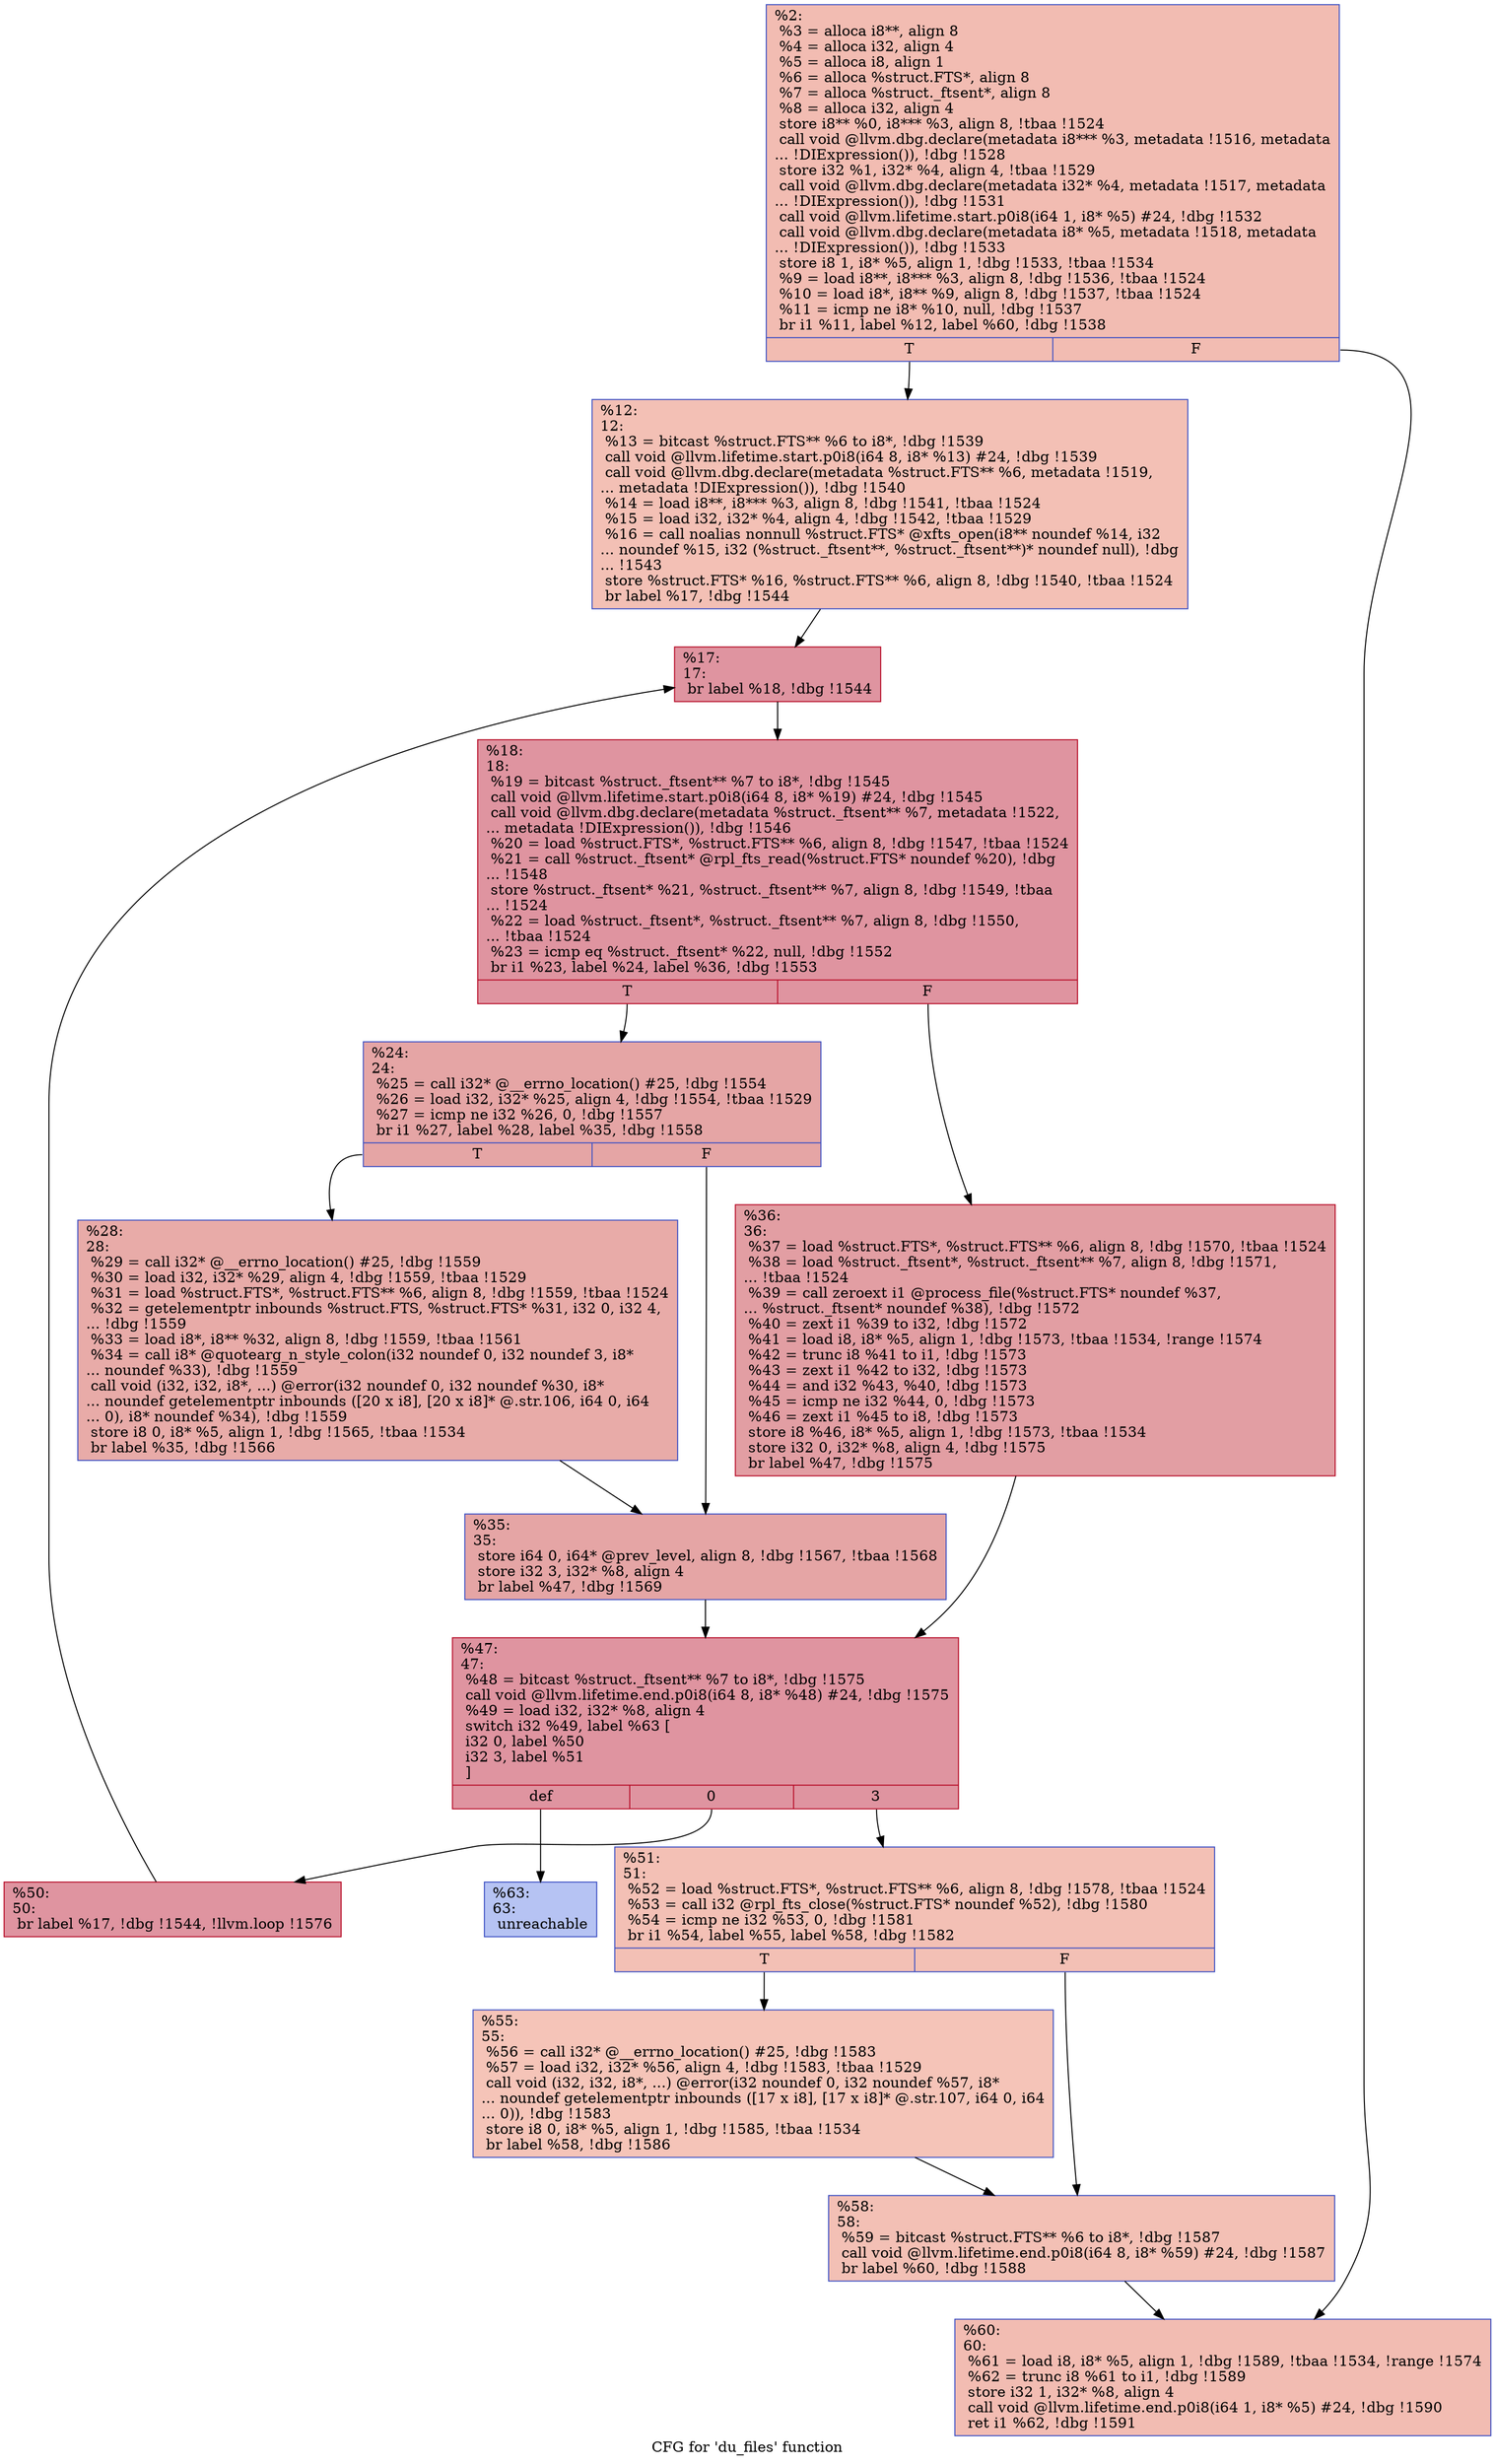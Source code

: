 digraph "CFG for 'du_files' function" {
	label="CFG for 'du_files' function";

	Node0x2333920 [shape=record,color="#3d50c3ff", style=filled, fillcolor="#e1675170",label="{%2:\l  %3 = alloca i8**, align 8\l  %4 = alloca i32, align 4\l  %5 = alloca i8, align 1\l  %6 = alloca %struct.FTS*, align 8\l  %7 = alloca %struct._ftsent*, align 8\l  %8 = alloca i32, align 4\l  store i8** %0, i8*** %3, align 8, !tbaa !1524\l  call void @llvm.dbg.declare(metadata i8*** %3, metadata !1516, metadata\l... !DIExpression()), !dbg !1528\l  store i32 %1, i32* %4, align 4, !tbaa !1529\l  call void @llvm.dbg.declare(metadata i32* %4, metadata !1517, metadata\l... !DIExpression()), !dbg !1531\l  call void @llvm.lifetime.start.p0i8(i64 1, i8* %5) #24, !dbg !1532\l  call void @llvm.dbg.declare(metadata i8* %5, metadata !1518, metadata\l... !DIExpression()), !dbg !1533\l  store i8 1, i8* %5, align 1, !dbg !1533, !tbaa !1534\l  %9 = load i8**, i8*** %3, align 8, !dbg !1536, !tbaa !1524\l  %10 = load i8*, i8** %9, align 8, !dbg !1537, !tbaa !1524\l  %11 = icmp ne i8* %10, null, !dbg !1537\l  br i1 %11, label %12, label %60, !dbg !1538\l|{<s0>T|<s1>F}}"];
	Node0x2333920:s0 -> Node0x2333d80;
	Node0x2333920:s1 -> Node0x2327780;
	Node0x2333d80 [shape=record,color="#3d50c3ff", style=filled, fillcolor="#e5705870",label="{%12:\l12:                                               \l  %13 = bitcast %struct.FTS** %6 to i8*, !dbg !1539\l  call void @llvm.lifetime.start.p0i8(i64 8, i8* %13) #24, !dbg !1539\l  call void @llvm.dbg.declare(metadata %struct.FTS** %6, metadata !1519,\l... metadata !DIExpression()), !dbg !1540\l  %14 = load i8**, i8*** %3, align 8, !dbg !1541, !tbaa !1524\l  %15 = load i32, i32* %4, align 4, !dbg !1542, !tbaa !1529\l  %16 = call noalias nonnull %struct.FTS* @xfts_open(i8** noundef %14, i32\l... noundef %15, i32 (%struct._ftsent**, %struct._ftsent**)* noundef null), !dbg\l... !1543\l  store %struct.FTS* %16, %struct.FTS** %6, align 8, !dbg !1540, !tbaa !1524\l  br label %17, !dbg !1544\l}"];
	Node0x2333d80 -> Node0x2327410;
	Node0x2327410 [shape=record,color="#b70d28ff", style=filled, fillcolor="#b70d2870",label="{%17:\l17:                                               \l  br label %18, !dbg !1544\l}"];
	Node0x2327410 -> Node0x2327460;
	Node0x2327460 [shape=record,color="#b70d28ff", style=filled, fillcolor="#b70d2870",label="{%18:\l18:                                               \l  %19 = bitcast %struct._ftsent** %7 to i8*, !dbg !1545\l  call void @llvm.lifetime.start.p0i8(i64 8, i8* %19) #24, !dbg !1545\l  call void @llvm.dbg.declare(metadata %struct._ftsent** %7, metadata !1522,\l... metadata !DIExpression()), !dbg !1546\l  %20 = load %struct.FTS*, %struct.FTS** %6, align 8, !dbg !1547, !tbaa !1524\l  %21 = call %struct._ftsent* @rpl_fts_read(%struct.FTS* noundef %20), !dbg\l... !1548\l  store %struct._ftsent* %21, %struct._ftsent** %7, align 8, !dbg !1549, !tbaa\l... !1524\l  %22 = load %struct._ftsent*, %struct._ftsent** %7, align 8, !dbg !1550,\l... !tbaa !1524\l  %23 = icmp eq %struct._ftsent* %22, null, !dbg !1552\l  br i1 %23, label %24, label %36, !dbg !1553\l|{<s0>T|<s1>F}}"];
	Node0x2327460:s0 -> Node0x23274b0;
	Node0x2327460:s1 -> Node0x23275a0;
	Node0x23274b0 [shape=record,color="#3d50c3ff", style=filled, fillcolor="#c5333470",label="{%24:\l24:                                               \l  %25 = call i32* @__errno_location() #25, !dbg !1554\l  %26 = load i32, i32* %25, align 4, !dbg !1554, !tbaa !1529\l  %27 = icmp ne i32 %26, 0, !dbg !1557\l  br i1 %27, label %28, label %35, !dbg !1558\l|{<s0>T|<s1>F}}"];
	Node0x23274b0:s0 -> Node0x2327500;
	Node0x23274b0:s1 -> Node0x2327550;
	Node0x2327500 [shape=record,color="#3d50c3ff", style=filled, fillcolor="#cc403a70",label="{%28:\l28:                                               \l  %29 = call i32* @__errno_location() #25, !dbg !1559\l  %30 = load i32, i32* %29, align 4, !dbg !1559, !tbaa !1529\l  %31 = load %struct.FTS*, %struct.FTS** %6, align 8, !dbg !1559, !tbaa !1524\l  %32 = getelementptr inbounds %struct.FTS, %struct.FTS* %31, i32 0, i32 4,\l... !dbg !1559\l  %33 = load i8*, i8** %32, align 8, !dbg !1559, !tbaa !1561\l  %34 = call i8* @quotearg_n_style_colon(i32 noundef 0, i32 noundef 3, i8*\l... noundef %33), !dbg !1559\l  call void (i32, i32, i8*, ...) @error(i32 noundef 0, i32 noundef %30, i8*\l... noundef getelementptr inbounds ([20 x i8], [20 x i8]* @.str.106, i64 0, i64\l... 0), i8* noundef %34), !dbg !1559\l  store i8 0, i8* %5, align 1, !dbg !1565, !tbaa !1534\l  br label %35, !dbg !1566\l}"];
	Node0x2327500 -> Node0x2327550;
	Node0x2327550 [shape=record,color="#3d50c3ff", style=filled, fillcolor="#c5333470",label="{%35:\l35:                                               \l  store i64 0, i64* @prev_level, align 8, !dbg !1567, !tbaa !1568\l  store i32 3, i32* %8, align 4\l  br label %47, !dbg !1569\l}"];
	Node0x2327550 -> Node0x23275f0;
	Node0x23275a0 [shape=record,color="#b70d28ff", style=filled, fillcolor="#be242e70",label="{%36:\l36:                                               \l  %37 = load %struct.FTS*, %struct.FTS** %6, align 8, !dbg !1570, !tbaa !1524\l  %38 = load %struct._ftsent*, %struct._ftsent** %7, align 8, !dbg !1571,\l... !tbaa !1524\l  %39 = call zeroext i1 @process_file(%struct.FTS* noundef %37,\l... %struct._ftsent* noundef %38), !dbg !1572\l  %40 = zext i1 %39 to i32, !dbg !1572\l  %41 = load i8, i8* %5, align 1, !dbg !1573, !tbaa !1534, !range !1574\l  %42 = trunc i8 %41 to i1, !dbg !1573\l  %43 = zext i1 %42 to i32, !dbg !1573\l  %44 = and i32 %43, %40, !dbg !1573\l  %45 = icmp ne i32 %44, 0, !dbg !1573\l  %46 = zext i1 %45 to i8, !dbg !1573\l  store i8 %46, i8* %5, align 1, !dbg !1573, !tbaa !1534\l  store i32 0, i32* %8, align 4, !dbg !1575\l  br label %47, !dbg !1575\l}"];
	Node0x23275a0 -> Node0x23275f0;
	Node0x23275f0 [shape=record,color="#b70d28ff", style=filled, fillcolor="#b70d2870",label="{%47:\l47:                                               \l  %48 = bitcast %struct._ftsent** %7 to i8*, !dbg !1575\l  call void @llvm.lifetime.end.p0i8(i64 8, i8* %48) #24, !dbg !1575\l  %49 = load i32, i32* %8, align 4\l  switch i32 %49, label %63 [\l    i32 0, label %50\l    i32 3, label %51\l  ]\l|{<s0>def|<s1>0|<s2>3}}"];
	Node0x23275f0:s0 -> Node0x23277d0;
	Node0x23275f0:s1 -> Node0x2327640;
	Node0x23275f0:s2 -> Node0x2327690;
	Node0x2327640 [shape=record,color="#b70d28ff", style=filled, fillcolor="#b70d2870",label="{%50:\l50:                                               \l  br label %17, !dbg !1544, !llvm.loop !1576\l}"];
	Node0x2327640 -> Node0x2327410;
	Node0x2327690 [shape=record,color="#3d50c3ff", style=filled, fillcolor="#e5705870",label="{%51:\l51:                                               \l  %52 = load %struct.FTS*, %struct.FTS** %6, align 8, !dbg !1578, !tbaa !1524\l  %53 = call i32 @rpl_fts_close(%struct.FTS* noundef %52), !dbg !1580\l  %54 = icmp ne i32 %53, 0, !dbg !1581\l  br i1 %54, label %55, label %58, !dbg !1582\l|{<s0>T|<s1>F}}"];
	Node0x2327690:s0 -> Node0x23276e0;
	Node0x2327690:s1 -> Node0x2327730;
	Node0x23276e0 [shape=record,color="#3d50c3ff", style=filled, fillcolor="#e97a5f70",label="{%55:\l55:                                               \l  %56 = call i32* @__errno_location() #25, !dbg !1583\l  %57 = load i32, i32* %56, align 4, !dbg !1583, !tbaa !1529\l  call void (i32, i32, i8*, ...) @error(i32 noundef 0, i32 noundef %57, i8*\l... noundef getelementptr inbounds ([17 x i8], [17 x i8]* @.str.107, i64 0, i64\l... 0)), !dbg !1583\l  store i8 0, i8* %5, align 1, !dbg !1585, !tbaa !1534\l  br label %58, !dbg !1586\l}"];
	Node0x23276e0 -> Node0x2327730;
	Node0x2327730 [shape=record,color="#3d50c3ff", style=filled, fillcolor="#e5705870",label="{%58:\l58:                                               \l  %59 = bitcast %struct.FTS** %6 to i8*, !dbg !1587\l  call void @llvm.lifetime.end.p0i8(i64 8, i8* %59) #24, !dbg !1587\l  br label %60, !dbg !1588\l}"];
	Node0x2327730 -> Node0x2327780;
	Node0x2327780 [shape=record,color="#3d50c3ff", style=filled, fillcolor="#e1675170",label="{%60:\l60:                                               \l  %61 = load i8, i8* %5, align 1, !dbg !1589, !tbaa !1534, !range !1574\l  %62 = trunc i8 %61 to i1, !dbg !1589\l  store i32 1, i32* %8, align 4\l  call void @llvm.lifetime.end.p0i8(i64 1, i8* %5) #24, !dbg !1590\l  ret i1 %62, !dbg !1591\l}"];
	Node0x23277d0 [shape=record,color="#3d50c3ff", style=filled, fillcolor="#5977e370",label="{%63:\l63:                                               \l  unreachable\l}"];
}
